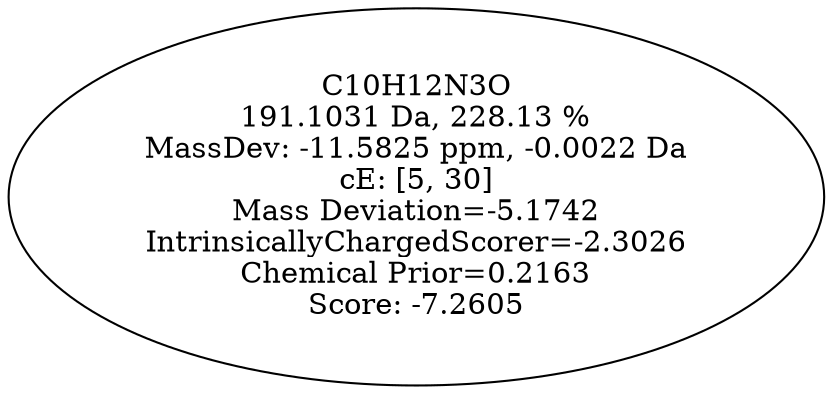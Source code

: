 strict digraph {
v1 [label="C10H12N3O\n191.1031 Da, 228.13 %\nMassDev: -11.5825 ppm, -0.0022 Da\ncE: [5, 30]\nMass Deviation=-5.1742\nIntrinsicallyChargedScorer=-2.3026\nChemical Prior=0.2163\nScore: -7.2605"];
}
